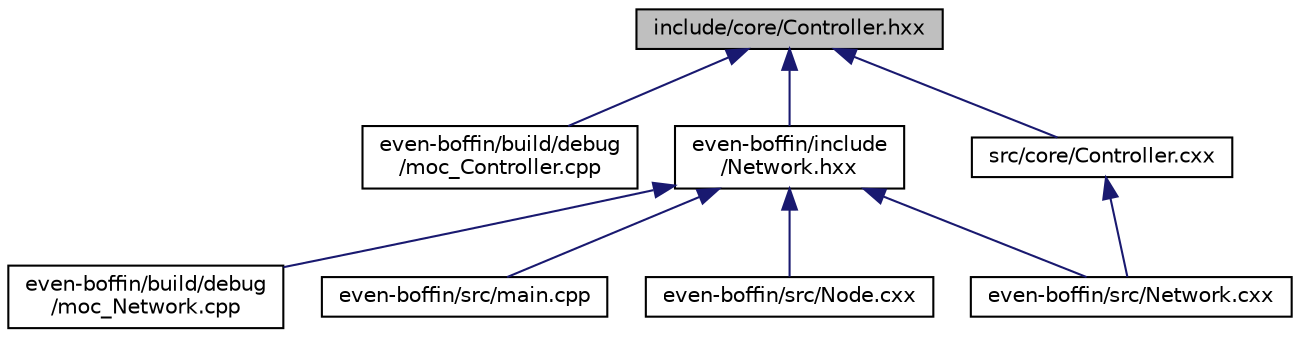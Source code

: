digraph "include/core/Controller.hxx"
{
  edge [fontname="Helvetica",fontsize="10",labelfontname="Helvetica",labelfontsize="10"];
  node [fontname="Helvetica",fontsize="10",shape=record];
  Node8 [label="include/core/Controller.hxx",height=0.2,width=0.4,color="black", fillcolor="grey75", style="filled", fontcolor="black"];
  Node8 -> Node9 [dir="back",color="midnightblue",fontsize="10",style="solid"];
  Node9 [label="even-boffin/build/debug\l/moc_Controller.cpp",height=0.2,width=0.4,color="black", fillcolor="white", style="filled",URL="$moc___controller_8cpp_source.html"];
  Node8 -> Node10 [dir="back",color="midnightblue",fontsize="10",style="solid"];
  Node10 [label="even-boffin/include\l/Network.hxx",height=0.2,width=0.4,color="black", fillcolor="white", style="filled",URL="$_network_8hxx.html"];
  Node10 -> Node11 [dir="back",color="midnightblue",fontsize="10",style="solid"];
  Node11 [label="even-boffin/build/debug\l/moc_Network.cpp",height=0.2,width=0.4,color="black", fillcolor="white", style="filled",URL="$moc___network_8cpp_source.html"];
  Node10 -> Node12 [dir="back",color="midnightblue",fontsize="10",style="solid"];
  Node12 [label="even-boffin/src/main.cpp",height=0.2,width=0.4,color="black", fillcolor="white", style="filled",URL="$even-boffin_2src_2main_8cpp_source.html"];
  Node10 -> Node13 [dir="back",color="midnightblue",fontsize="10",style="solid"];
  Node13 [label="even-boffin/src/Network.cxx",height=0.2,width=0.4,color="black", fillcolor="white", style="filled",URL="$_network_8cxx.html"];
  Node10 -> Node14 [dir="back",color="midnightblue",fontsize="10",style="solid"];
  Node14 [label="even-boffin/src/Node.cxx",height=0.2,width=0.4,color="black", fillcolor="white", style="filled",URL="$_node_8cxx.html"];
  Node8 -> Node15 [dir="back",color="midnightblue",fontsize="10",style="solid"];
  Node15 [label="src/core/Controller.cxx",height=0.2,width=0.4,color="black", fillcolor="white", style="filled",URL="$_controller_8cxx.html"];
  Node15 -> Node13 [dir="back",color="midnightblue",fontsize="10",style="solid"];
}
